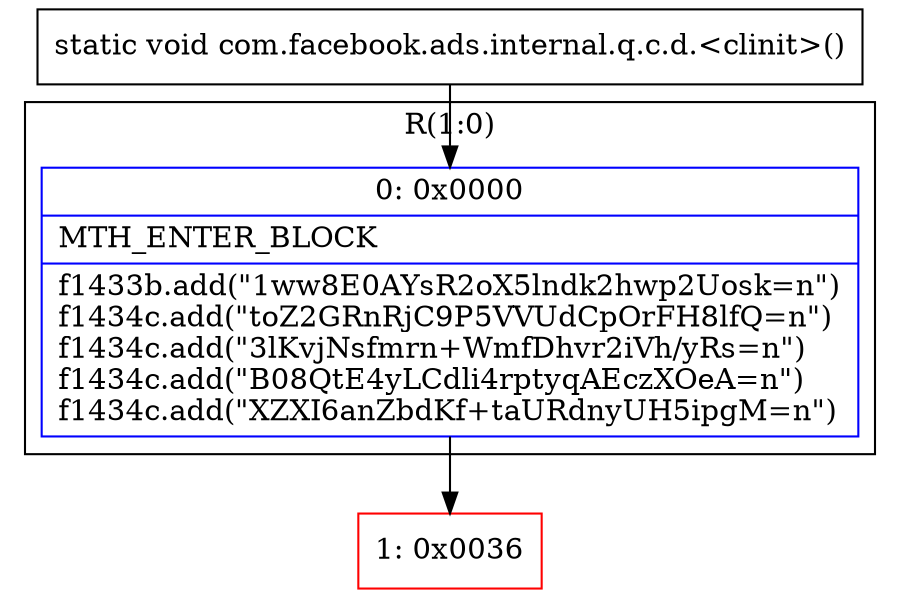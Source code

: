 digraph "CFG forcom.facebook.ads.internal.q.c.d.\<clinit\>()V" {
subgraph cluster_Region_1110162844 {
label = "R(1:0)";
node [shape=record,color=blue];
Node_0 [shape=record,label="{0\:\ 0x0000|MTH_ENTER_BLOCK\l|f1433b.add(\"1ww8E0AYsR2oX5lndk2hwp2Uosk=n\")\lf1434c.add(\"toZ2GRnRjC9P5VVUdCpOrFH8lfQ=n\")\lf1434c.add(\"3lKvjNsfmrn+WmfDhvr2iVh\/yRs=n\")\lf1434c.add(\"B08QtE4yLCdli4rptyqAEczXOeA=n\")\lf1434c.add(\"XZXI6anZbdKf+taURdnyUH5ipgM=n\")\l}"];
}
Node_1 [shape=record,color=red,label="{1\:\ 0x0036}"];
MethodNode[shape=record,label="{static void com.facebook.ads.internal.q.c.d.\<clinit\>() }"];
MethodNode -> Node_0;
Node_0 -> Node_1;
}

